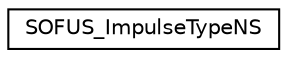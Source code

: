 digraph "Graphical Class Hierarchy"
{
 // LATEX_PDF_SIZE
  edge [fontname="Helvetica",fontsize="10",labelfontname="Helvetica",labelfontsize="10"];
  node [fontname="Helvetica",fontsize="10",shape=record];
  rankdir="LR";
  Node0 [label="SOFUS_ImpulseTypeNS",height=0.2,width=0.4,color="black", fillcolor="white", style="filled",URL="$d2/db3/structSOFUS__ImpulseTypeNS.html",tooltip=" "];
}
